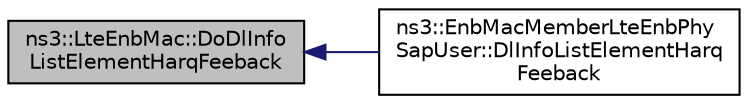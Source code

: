 digraph "ns3::LteEnbMac::DoDlInfoListElementHarqFeeback"
{
  edge [fontname="Helvetica",fontsize="10",labelfontname="Helvetica",labelfontsize="10"];
  node [fontname="Helvetica",fontsize="10",shape=record];
  rankdir="LR";
  Node1 [label="ns3::LteEnbMac::DoDlInfo\lListElementHarqFeeback",height=0.2,width=0.4,color="black", fillcolor="grey75", style="filled", fontcolor="black"];
  Node1 -> Node2 [dir="back",color="midnightblue",fontsize="10",style="solid"];
  Node2 [label="ns3::EnbMacMemberLteEnbPhy\lSapUser::DlInfoListElementHarq\lFeeback",height=0.2,width=0.4,color="black", fillcolor="white", style="filled",URL="$d9/db7/classns3_1_1EnbMacMemberLteEnbPhySapUser.html#aaa91842457737987e05d8458da0deff1"];
}
